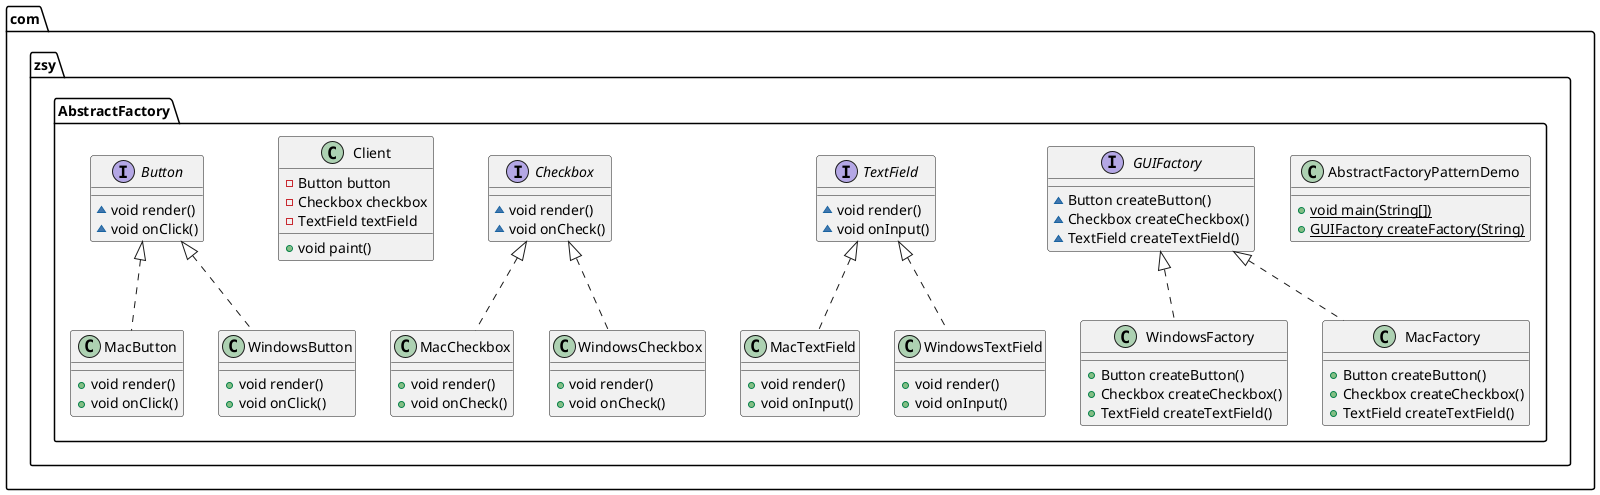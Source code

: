 @startuml
class com.zsy.AbstractFactory.AbstractFactoryPatternDemo {
+ {static} void main(String[])
+ {static} GUIFactory createFactory(String)
}

class com.zsy.AbstractFactory.MacButton {
+ void render()
+ void onClick()
}

class com.zsy.AbstractFactory.MacTextField {
+ void render()
+ void onInput()
}

interface com.zsy.AbstractFactory.GUIFactory {
~ Button createButton()
~ Checkbox createCheckbox()
~ TextField createTextField()
}

class com.zsy.AbstractFactory.MacCheckbox {
+ void render()
+ void onCheck()
}

interface com.zsy.AbstractFactory.TextField {
~ void render()
~ void onInput()
}

interface com.zsy.AbstractFactory.Checkbox {
~ void render()
~ void onCheck()
}

class com.zsy.AbstractFactory.WindowsButton {
+ void render()
+ void onClick()
}

class com.zsy.AbstractFactory.WindowsTextField {
+ void render()
+ void onInput()
}

class com.zsy.AbstractFactory.Client {
- Button button
- Checkbox checkbox
- TextField textField
+ void paint()
}


class com.zsy.AbstractFactory.WindowsFactory {
+ Button createButton()
+ Checkbox createCheckbox()
+ TextField createTextField()
}

interface com.zsy.AbstractFactory.Button {
~ void render()
~ void onClick()
}

class com.zsy.AbstractFactory.WindowsCheckbox {
+ void render()
+ void onCheck()
}

class com.zsy.AbstractFactory.MacFactory {
+ Button createButton()
+ Checkbox createCheckbox()
+ TextField createTextField()
}



com.zsy.AbstractFactory.Button <|.. com.zsy.AbstractFactory.MacButton
com.zsy.AbstractFactory.TextField <|.. com.zsy.AbstractFactory.MacTextField
com.zsy.AbstractFactory.Checkbox <|.. com.zsy.AbstractFactory.MacCheckbox
com.zsy.AbstractFactory.Button <|.. com.zsy.AbstractFactory.WindowsButton
com.zsy.AbstractFactory.TextField <|.. com.zsy.AbstractFactory.WindowsTextField
com.zsy.AbstractFactory.GUIFactory <|.. com.zsy.AbstractFactory.WindowsFactory
com.zsy.AbstractFactory.Checkbox <|.. com.zsy.AbstractFactory.WindowsCheckbox
com.zsy.AbstractFactory.GUIFactory <|.. com.zsy.AbstractFactory.MacFactory
@enduml